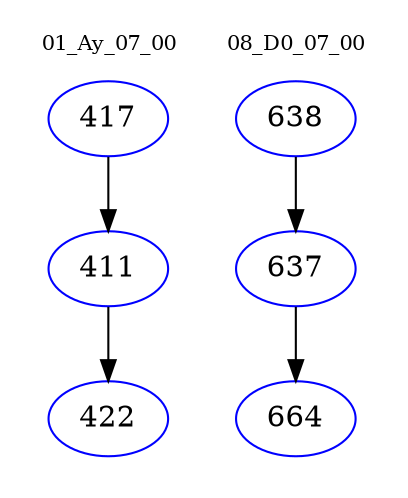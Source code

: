 digraph{
subgraph cluster_0 {
color = white
label = "01_Ay_07_00";
fontsize=10;
T0_417 [label="417", color="blue"]
T0_417 -> T0_411 [color="black"]
T0_411 [label="411", color="blue"]
T0_411 -> T0_422 [color="black"]
T0_422 [label="422", color="blue"]
}
subgraph cluster_1 {
color = white
label = "08_D0_07_00";
fontsize=10;
T1_638 [label="638", color="blue"]
T1_638 -> T1_637 [color="black"]
T1_637 [label="637", color="blue"]
T1_637 -> T1_664 [color="black"]
T1_664 [label="664", color="blue"]
}
}
